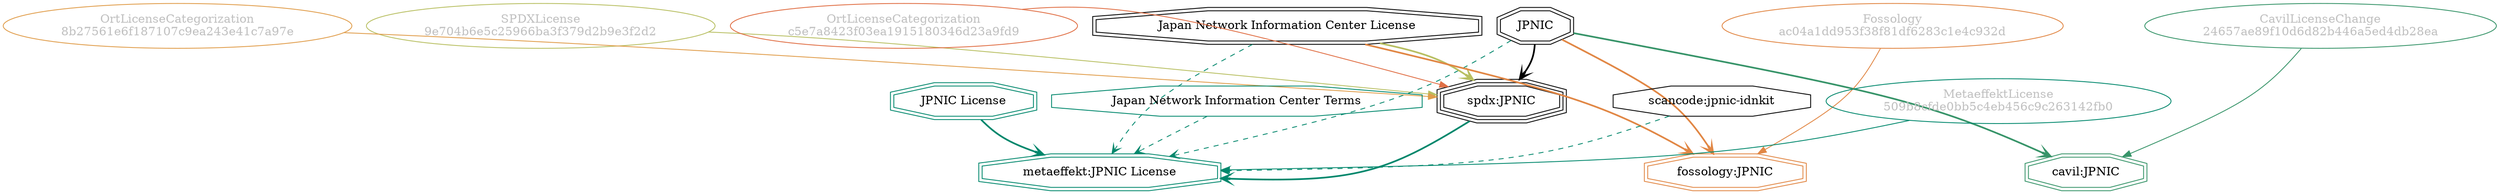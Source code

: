strict digraph {
    node [shape=box];
    graph [splines=curved];
    2379 [label="SPDXLicense\n9e704b6e5c25966ba3f379d2b9e3f2d2"
         ,fontcolor=gray
         ,color="#b8bf62"
         ,fillcolor="beige;1"
         ,shape=ellipse];
    2380 [label="spdx:JPNIC"
         ,shape=tripleoctagon];
    2381 [label=JPNIC
         ,shape=doubleoctagon];
    2382 [label="Japan Network Information Center License"
         ,shape=doubleoctagon];
    17956 [label="scancode:jpnic-idnkit"
          ,shape=octagon];
    27830 [label="Fossology\nac04a1dd953f38f81df6283c1e4c932d"
          ,fontcolor=gray
          ,color="#e18745"
          ,fillcolor="beige;1"
          ,shape=ellipse];
    27831 [label="fossology:JPNIC"
          ,color="#e18745"
          ,shape=doubleoctagon];
    28773 [label="OrtLicenseCategorization\nc5e7a8423f03ea1915180346d23a9fd9"
          ,fontcolor=gray
          ,color="#e06f45"
          ,fillcolor="beige;1"
          ,shape=ellipse];
    35526 [label="OrtLicenseCategorization\n8b27561e6f187107c9ea243e41c7a97e"
          ,fontcolor=gray
          ,color="#e09d4b"
          ,fillcolor="beige;1"
          ,shape=ellipse];
    37018 [label="CavilLicenseChange\n24657ae89f10d6d82b446a5ed4db28ea"
          ,fontcolor=gray
          ,color="#379469"
          ,fillcolor="beige;1"
          ,shape=ellipse];
    37019 [label="cavil:JPNIC"
          ,color="#379469"
          ,shape=doubleoctagon];
    43946 [label="MetaeffektLicense\n509b8cfde0bb5c4eb456c9c263142fb0"
          ,fontcolor=gray
          ,color="#00876c"
          ,fillcolor="beige;1"
          ,shape=ellipse];
    43947 [label="metaeffekt:JPNIC License"
          ,color="#00876c"
          ,shape=doubleoctagon];
    43948 [label="JPNIC License"
          ,color="#00876c"
          ,shape=doubleoctagon];
    43949 [label="Japan Network Information Center Terms"
          ,color="#00876c"
          ,shape=octagon];
    2379 -> 2380 [weight=0.5
                 ,color="#b8bf62"];
    2380 -> 43947 [style=bold
                  ,arrowhead=vee
                  ,weight=0.7
                  ,color="#00876c"];
    2381 -> 2380 [style=bold
                 ,arrowhead=vee
                 ,weight=0.7];
    2381 -> 27831 [style=bold
                  ,arrowhead=vee
                  ,weight=0.7
                  ,color="#e18745"];
    2381 -> 37019 [style=bold
                  ,arrowhead=vee
                  ,weight=0.7
                  ,color="#379469"];
    2381 -> 37019 [style=bold
                  ,arrowhead=vee
                  ,weight=0.7
                  ,color="#379469"];
    2381 -> 43947 [style=dashed
                  ,arrowhead=vee
                  ,weight=0.5
                  ,color="#00876c"];
    2382 -> 2380 [style=bold
                 ,arrowhead=vee
                 ,weight=0.7
                 ,color="#b8bf62"];
    2382 -> 27831 [style=bold
                  ,arrowhead=vee
                  ,weight=0.7
                  ,color="#e18745"];
    2382 -> 43947 [style=dashed
                  ,arrowhead=vee
                  ,weight=0.5
                  ,color="#00876c"];
    17956 -> 43947 [style=dashed
                   ,arrowhead=vee
                   ,weight=0.5
                   ,color="#00876c"];
    27830 -> 27831 [weight=0.5
                   ,color="#e18745"];
    28773 -> 2380 [weight=0.5
                  ,color="#e06f45"];
    35526 -> 2380 [weight=0.5
                  ,color="#e09d4b"];
    37018 -> 37019 [weight=0.5
                   ,color="#379469"];
    43946 -> 43947 [weight=0.5
                   ,color="#00876c"];
    43948 -> 43947 [style=bold
                   ,arrowhead=vee
                   ,weight=0.7
                   ,color="#00876c"];
    43949 -> 43947 [style=dashed
                   ,arrowhead=vee
                   ,weight=0.5
                   ,color="#00876c"];
}

